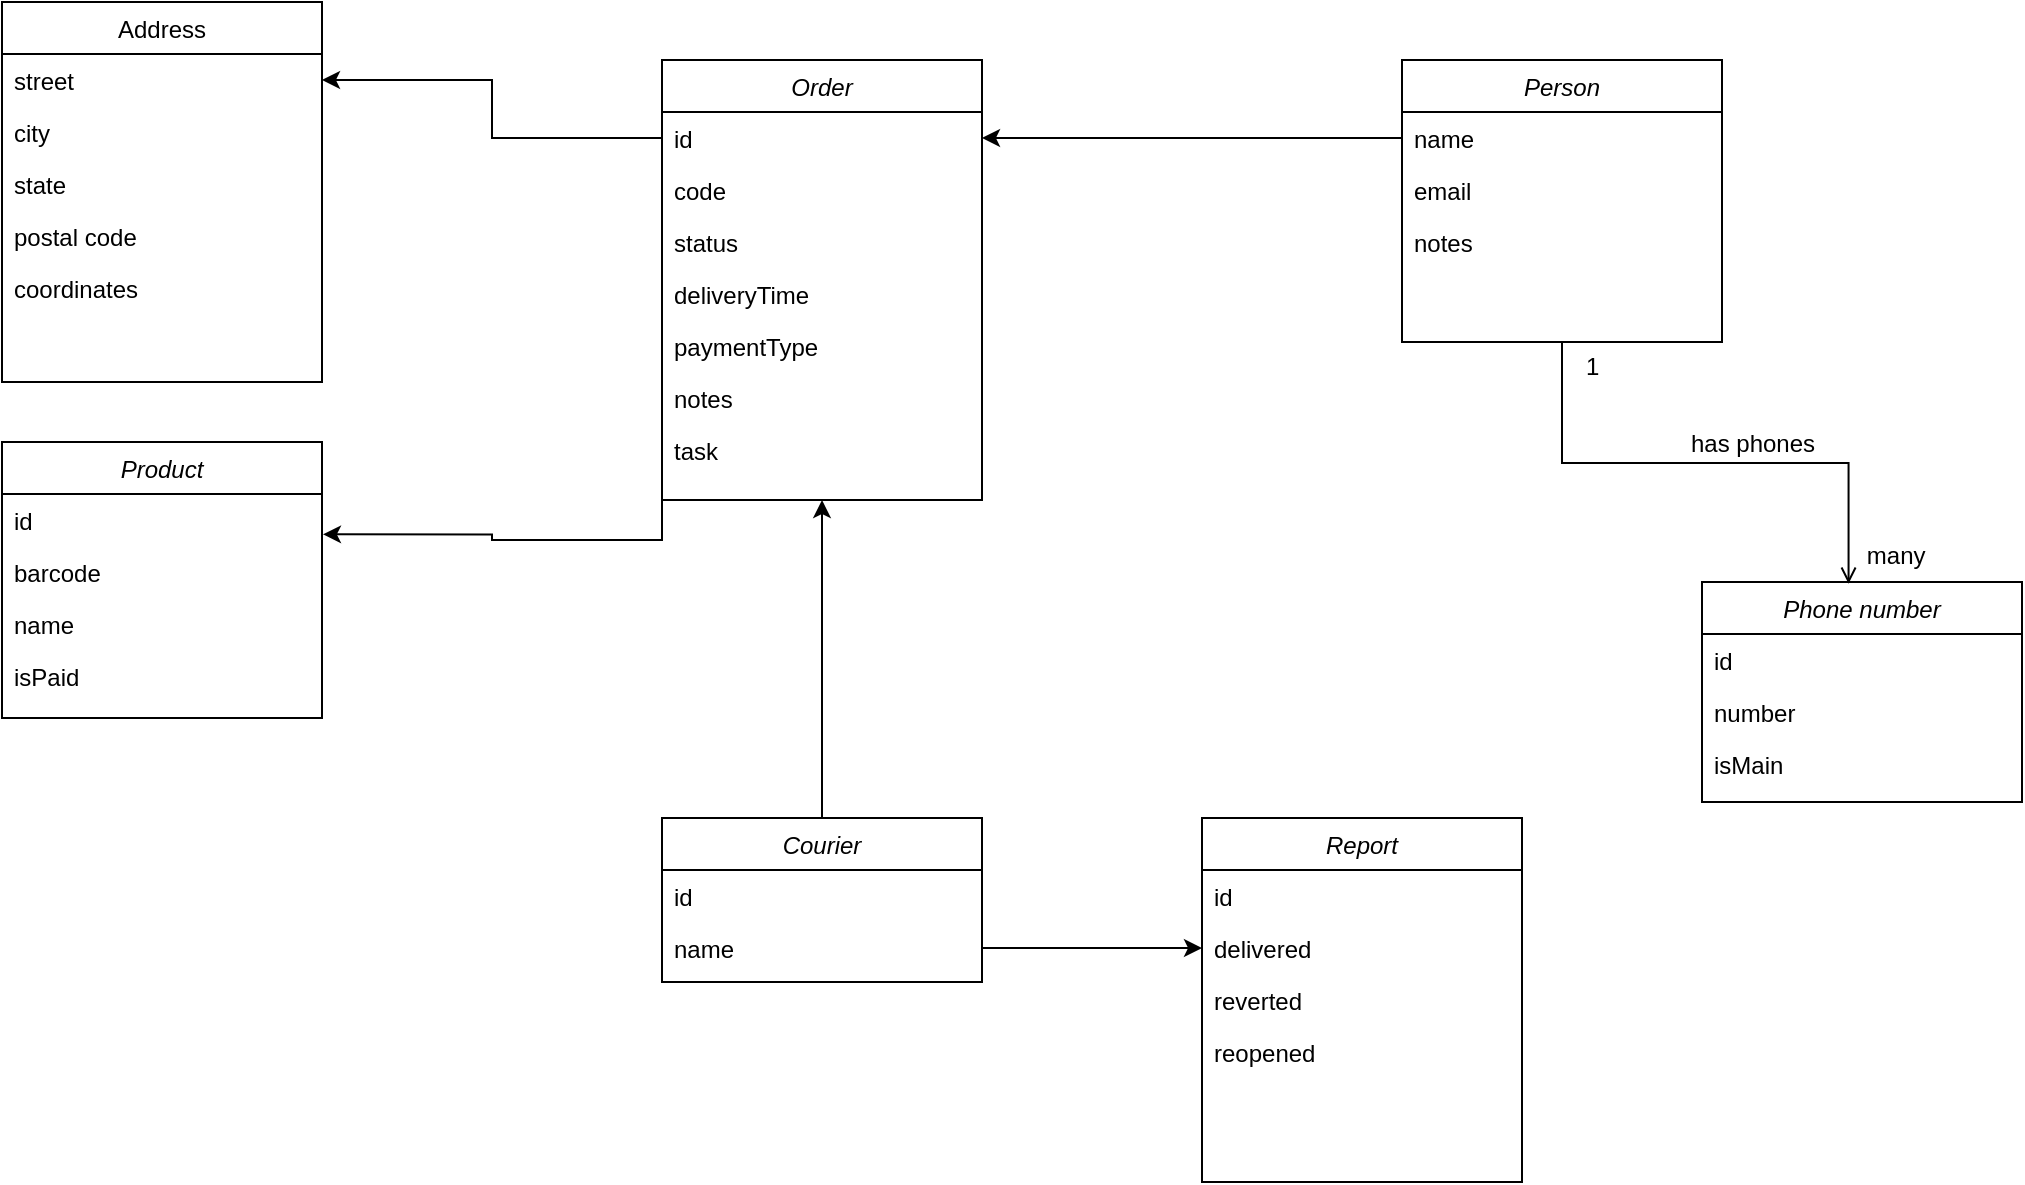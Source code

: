 <mxfile version="21.2.9" type="github">
  <diagram id="C5RBs43oDa-KdzZeNtuy" name="Page-1">
    <mxGraphModel dx="2261" dy="796" grid="1" gridSize="10" guides="1" tooltips="1" connect="1" arrows="1" fold="1" page="1" pageScale="1" pageWidth="827" pageHeight="1169" math="0" shadow="0">
      <root>
        <mxCell id="WIyWlLk6GJQsqaUBKTNV-0" />
        <mxCell id="WIyWlLk6GJQsqaUBKTNV-1" parent="WIyWlLk6GJQsqaUBKTNV-0" />
        <mxCell id="zkfFHV4jXpPFQw0GAbJ--0" value="Person" style="swimlane;fontStyle=2;align=center;verticalAlign=top;childLayout=stackLayout;horizontal=1;startSize=26;horizontalStack=0;resizeParent=1;resizeLast=0;collapsible=1;marginBottom=0;rounded=0;shadow=0;strokeWidth=1;" parent="WIyWlLk6GJQsqaUBKTNV-1" vertex="1">
          <mxGeometry x="370" y="79" width="160" height="141" as="geometry">
            <mxRectangle x="230" y="140" width="160" height="26" as="alternateBounds" />
          </mxGeometry>
        </mxCell>
        <mxCell id="zkfFHV4jXpPFQw0GAbJ--1" value="name" style="text;align=left;verticalAlign=top;spacingLeft=4;spacingRight=4;overflow=hidden;rotatable=0;points=[[0,0.5],[1,0.5]];portConstraint=eastwest;" parent="zkfFHV4jXpPFQw0GAbJ--0" vertex="1">
          <mxGeometry y="26" width="160" height="26" as="geometry" />
        </mxCell>
        <mxCell id="zkfFHV4jXpPFQw0GAbJ--3" value="email" style="text;align=left;verticalAlign=top;spacingLeft=4;spacingRight=4;overflow=hidden;rotatable=0;points=[[0,0.5],[1,0.5]];portConstraint=eastwest;rounded=0;shadow=0;html=0;" parent="zkfFHV4jXpPFQw0GAbJ--0" vertex="1">
          <mxGeometry y="52" width="160" height="26" as="geometry" />
        </mxCell>
        <mxCell id="oL3sNxmgREbvK8Y3YSuk-52" value="notes" style="text;align=left;verticalAlign=top;spacingLeft=4;spacingRight=4;overflow=hidden;rotatable=0;points=[[0,0.5],[1,0.5]];portConstraint=eastwest;rounded=0;shadow=0;html=0;" vertex="1" parent="zkfFHV4jXpPFQw0GAbJ--0">
          <mxGeometry y="78" width="160" height="26" as="geometry" />
        </mxCell>
        <mxCell id="zkfFHV4jXpPFQw0GAbJ--17" value="Address" style="swimlane;fontStyle=0;align=center;verticalAlign=top;childLayout=stackLayout;horizontal=1;startSize=26;horizontalStack=0;resizeParent=1;resizeLast=0;collapsible=1;marginBottom=0;rounded=0;shadow=0;strokeWidth=1;" parent="WIyWlLk6GJQsqaUBKTNV-1" vertex="1">
          <mxGeometry x="-330" y="50" width="160" height="190" as="geometry">
            <mxRectangle x="550" y="140" width="160" height="26" as="alternateBounds" />
          </mxGeometry>
        </mxCell>
        <mxCell id="zkfFHV4jXpPFQw0GAbJ--18" value="street" style="text;align=left;verticalAlign=top;spacingLeft=4;spacingRight=4;overflow=hidden;rotatable=0;points=[[0,0.5],[1,0.5]];portConstraint=eastwest;" parent="zkfFHV4jXpPFQw0GAbJ--17" vertex="1">
          <mxGeometry y="26" width="160" height="26" as="geometry" />
        </mxCell>
        <mxCell id="zkfFHV4jXpPFQw0GAbJ--19" value="city" style="text;align=left;verticalAlign=top;spacingLeft=4;spacingRight=4;overflow=hidden;rotatable=0;points=[[0,0.5],[1,0.5]];portConstraint=eastwest;rounded=0;shadow=0;html=0;" parent="zkfFHV4jXpPFQw0GAbJ--17" vertex="1">
          <mxGeometry y="52" width="160" height="26" as="geometry" />
        </mxCell>
        <mxCell id="zkfFHV4jXpPFQw0GAbJ--20" value="state" style="text;align=left;verticalAlign=top;spacingLeft=4;spacingRight=4;overflow=hidden;rotatable=0;points=[[0,0.5],[1,0.5]];portConstraint=eastwest;rounded=0;shadow=0;html=0;" parent="zkfFHV4jXpPFQw0GAbJ--17" vertex="1">
          <mxGeometry y="78" width="160" height="26" as="geometry" />
        </mxCell>
        <mxCell id="zkfFHV4jXpPFQw0GAbJ--21" value="postal code" style="text;align=left;verticalAlign=top;spacingLeft=4;spacingRight=4;overflow=hidden;rotatable=0;points=[[0,0.5],[1,0.5]];portConstraint=eastwest;rounded=0;shadow=0;html=0;" parent="zkfFHV4jXpPFQw0GAbJ--17" vertex="1">
          <mxGeometry y="104" width="160" height="26" as="geometry" />
        </mxCell>
        <mxCell id="oL3sNxmgREbvK8Y3YSuk-24" value="coordinates" style="text;align=left;verticalAlign=top;spacingLeft=4;spacingRight=4;overflow=hidden;rotatable=0;points=[[0,0.5],[1,0.5]];portConstraint=eastwest;rounded=0;shadow=0;html=0;" vertex="1" parent="zkfFHV4jXpPFQw0GAbJ--17">
          <mxGeometry y="130" width="160" height="26" as="geometry" />
        </mxCell>
        <mxCell id="oL3sNxmgREbvK8Y3YSuk-45" style="edgeStyle=orthogonalEdgeStyle;rounded=0;orthogonalLoop=1;jettySize=auto;html=1;exitX=0;exitY=1;exitDx=0;exitDy=0;entryX=1.003;entryY=0.776;entryDx=0;entryDy=0;entryPerimeter=0;" edge="1" parent="WIyWlLk6GJQsqaUBKTNV-1" source="oL3sNxmgREbvK8Y3YSuk-1" target="oL3sNxmgREbvK8Y3YSuk-39">
          <mxGeometry relative="1" as="geometry" />
        </mxCell>
        <mxCell id="oL3sNxmgREbvK8Y3YSuk-1" value="Order" style="swimlane;fontStyle=2;align=center;verticalAlign=top;childLayout=stackLayout;horizontal=1;startSize=26;horizontalStack=0;resizeParent=1;resizeLast=0;collapsible=1;marginBottom=0;rounded=0;shadow=0;strokeWidth=1;" vertex="1" parent="WIyWlLk6GJQsqaUBKTNV-1">
          <mxGeometry y="79" width="160" height="220" as="geometry">
            <mxRectangle x="230" y="140" width="160" height="26" as="alternateBounds" />
          </mxGeometry>
        </mxCell>
        <mxCell id="oL3sNxmgREbvK8Y3YSuk-2" value="id" style="text;align=left;verticalAlign=top;spacingLeft=4;spacingRight=4;overflow=hidden;rotatable=0;points=[[0,0.5],[1,0.5]];portConstraint=eastwest;" vertex="1" parent="oL3sNxmgREbvK8Y3YSuk-1">
          <mxGeometry y="26" width="160" height="26" as="geometry" />
        </mxCell>
        <mxCell id="oL3sNxmgREbvK8Y3YSuk-4" value="code" style="text;align=left;verticalAlign=top;spacingLeft=4;spacingRight=4;overflow=hidden;rotatable=0;points=[[0,0.5],[1,0.5]];portConstraint=eastwest;rounded=0;shadow=0;html=0;" vertex="1" parent="oL3sNxmgREbvK8Y3YSuk-1">
          <mxGeometry y="52" width="160" height="26" as="geometry" />
        </mxCell>
        <mxCell id="oL3sNxmgREbvK8Y3YSuk-22" value="status" style="text;align=left;verticalAlign=top;spacingLeft=4;spacingRight=4;overflow=hidden;rotatable=0;points=[[0,0.5],[1,0.5]];portConstraint=eastwest;rounded=0;shadow=0;html=0;" vertex="1" parent="oL3sNxmgREbvK8Y3YSuk-1">
          <mxGeometry y="78" width="160" height="26" as="geometry" />
        </mxCell>
        <mxCell id="oL3sNxmgREbvK8Y3YSuk-23" value="deliveryTime" style="text;align=left;verticalAlign=top;spacingLeft=4;spacingRight=4;overflow=hidden;rotatable=0;points=[[0,0.5],[1,0.5]];portConstraint=eastwest;rounded=0;shadow=0;html=0;" vertex="1" parent="oL3sNxmgREbvK8Y3YSuk-1">
          <mxGeometry y="104" width="160" height="26" as="geometry" />
        </mxCell>
        <mxCell id="oL3sNxmgREbvK8Y3YSuk-35" value="paymentType" style="text;align=left;verticalAlign=top;spacingLeft=4;spacingRight=4;overflow=hidden;rotatable=0;points=[[0,0.5],[1,0.5]];portConstraint=eastwest;rounded=0;shadow=0;html=0;" vertex="1" parent="oL3sNxmgREbvK8Y3YSuk-1">
          <mxGeometry y="130" width="160" height="26" as="geometry" />
        </mxCell>
        <mxCell id="oL3sNxmgREbvK8Y3YSuk-51" value="notes" style="text;align=left;verticalAlign=top;spacingLeft=4;spacingRight=4;overflow=hidden;rotatable=0;points=[[0,0.5],[1,0.5]];portConstraint=eastwest;rounded=0;shadow=0;html=0;" vertex="1" parent="oL3sNxmgREbvK8Y3YSuk-1">
          <mxGeometry y="156" width="160" height="26" as="geometry" />
        </mxCell>
        <mxCell id="oL3sNxmgREbvK8Y3YSuk-53" value="task" style="text;align=left;verticalAlign=top;spacingLeft=4;spacingRight=4;overflow=hidden;rotatable=0;points=[[0,0.5],[1,0.5]];portConstraint=eastwest;rounded=0;shadow=0;html=0;" vertex="1" parent="oL3sNxmgREbvK8Y3YSuk-1">
          <mxGeometry y="182" width="160" height="26" as="geometry" />
        </mxCell>
        <mxCell id="oL3sNxmgREbvK8Y3YSuk-9" value="Phone number" style="swimlane;fontStyle=2;align=center;verticalAlign=top;childLayout=stackLayout;horizontal=1;startSize=26;horizontalStack=0;resizeParent=1;resizeLast=0;collapsible=1;marginBottom=0;rounded=0;shadow=0;strokeWidth=1;" vertex="1" parent="WIyWlLk6GJQsqaUBKTNV-1">
          <mxGeometry x="520" y="340" width="160" height="110" as="geometry">
            <mxRectangle x="230" y="140" width="160" height="26" as="alternateBounds" />
          </mxGeometry>
        </mxCell>
        <mxCell id="oL3sNxmgREbvK8Y3YSuk-10" value="id" style="text;align=left;verticalAlign=top;spacingLeft=4;spacingRight=4;overflow=hidden;rotatable=0;points=[[0,0.5],[1,0.5]];portConstraint=eastwest;" vertex="1" parent="oL3sNxmgREbvK8Y3YSuk-9">
          <mxGeometry y="26" width="160" height="26" as="geometry" />
        </mxCell>
        <mxCell id="oL3sNxmgREbvK8Y3YSuk-11" value="number" style="text;align=left;verticalAlign=top;spacingLeft=4;spacingRight=4;overflow=hidden;rotatable=0;points=[[0,0.5],[1,0.5]];portConstraint=eastwest;rounded=0;shadow=0;html=0;" vertex="1" parent="oL3sNxmgREbvK8Y3YSuk-9">
          <mxGeometry y="52" width="160" height="26" as="geometry" />
        </mxCell>
        <mxCell id="oL3sNxmgREbvK8Y3YSuk-12" value="isMain" style="text;align=left;verticalAlign=top;spacingLeft=4;spacingRight=4;overflow=hidden;rotatable=0;points=[[0,0.5],[1,0.5]];portConstraint=eastwest;rounded=0;shadow=0;html=0;" vertex="1" parent="oL3sNxmgREbvK8Y3YSuk-9">
          <mxGeometry y="78" width="160" height="26" as="geometry" />
        </mxCell>
        <mxCell id="oL3sNxmgREbvK8Y3YSuk-15" value="" style="endArrow=open;shadow=0;strokeWidth=1;rounded=0;endFill=1;edgeStyle=elbowEdgeStyle;elbow=vertical;entryX=0.458;entryY=0.008;entryDx=0;entryDy=0;entryPerimeter=0;exitX=0.5;exitY=1;exitDx=0;exitDy=0;" edge="1" parent="WIyWlLk6GJQsqaUBKTNV-1" source="zkfFHV4jXpPFQw0GAbJ--0" target="oL3sNxmgREbvK8Y3YSuk-9">
          <mxGeometry x="0.5" y="41" relative="1" as="geometry">
            <mxPoint x="446" y="180" as="sourcePoint" />
            <mxPoint x="330" y="220" as="targetPoint" />
            <mxPoint x="-40" y="32" as="offset" />
            <Array as="points" />
          </mxGeometry>
        </mxCell>
        <mxCell id="oL3sNxmgREbvK8Y3YSuk-16" value="1" style="resizable=0;align=left;verticalAlign=bottom;labelBackgroundColor=none;fontSize=12;" connectable="0" vertex="1" parent="oL3sNxmgREbvK8Y3YSuk-15">
          <mxGeometry x="-1" relative="1" as="geometry">
            <mxPoint x="10" y="21" as="offset" />
          </mxGeometry>
        </mxCell>
        <mxCell id="oL3sNxmgREbvK8Y3YSuk-17" value="many" style="resizable=0;align=right;verticalAlign=bottom;labelBackgroundColor=none;fontSize=12;" connectable="0" vertex="1" parent="oL3sNxmgREbvK8Y3YSuk-15">
          <mxGeometry x="1" relative="1" as="geometry">
            <mxPoint x="40" y="-5" as="offset" />
          </mxGeometry>
        </mxCell>
        <mxCell id="oL3sNxmgREbvK8Y3YSuk-18" value="has phones" style="text;html=1;resizable=0;points=[];;align=center;verticalAlign=middle;labelBackgroundColor=none;rounded=0;shadow=0;strokeWidth=1;fontSize=12;" vertex="1" connectable="0" parent="oL3sNxmgREbvK8Y3YSuk-15">
          <mxGeometry x="0.5" y="49" relative="1" as="geometry">
            <mxPoint x="-43" y="39" as="offset" />
          </mxGeometry>
        </mxCell>
        <mxCell id="oL3sNxmgREbvK8Y3YSuk-46" style="edgeStyle=orthogonalEdgeStyle;rounded=0;orthogonalLoop=1;jettySize=auto;html=1;exitX=0.5;exitY=0;exitDx=0;exitDy=0;entryX=0.5;entryY=1;entryDx=0;entryDy=0;" edge="1" parent="WIyWlLk6GJQsqaUBKTNV-1" source="oL3sNxmgREbvK8Y3YSuk-25" target="oL3sNxmgREbvK8Y3YSuk-1">
          <mxGeometry relative="1" as="geometry">
            <mxPoint x="60" y="270" as="targetPoint" />
          </mxGeometry>
        </mxCell>
        <mxCell id="oL3sNxmgREbvK8Y3YSuk-25" value="Courier" style="swimlane;fontStyle=2;align=center;verticalAlign=top;childLayout=stackLayout;horizontal=1;startSize=26;horizontalStack=0;resizeParent=1;resizeLast=0;collapsible=1;marginBottom=0;rounded=0;shadow=0;strokeWidth=1;" vertex="1" parent="WIyWlLk6GJQsqaUBKTNV-1">
          <mxGeometry y="458" width="160" height="82" as="geometry">
            <mxRectangle x="230" y="140" width="160" height="26" as="alternateBounds" />
          </mxGeometry>
        </mxCell>
        <mxCell id="oL3sNxmgREbvK8Y3YSuk-26" value="id" style="text;align=left;verticalAlign=top;spacingLeft=4;spacingRight=4;overflow=hidden;rotatable=0;points=[[0,0.5],[1,0.5]];portConstraint=eastwest;" vertex="1" parent="oL3sNxmgREbvK8Y3YSuk-25">
          <mxGeometry y="26" width="160" height="26" as="geometry" />
        </mxCell>
        <mxCell id="oL3sNxmgREbvK8Y3YSuk-27" value="name" style="text;align=left;verticalAlign=top;spacingLeft=4;spacingRight=4;overflow=hidden;rotatable=0;points=[[0,0.5],[1,0.5]];portConstraint=eastwest;rounded=0;shadow=0;html=0;" vertex="1" parent="oL3sNxmgREbvK8Y3YSuk-25">
          <mxGeometry y="52" width="160" height="26" as="geometry" />
        </mxCell>
        <mxCell id="oL3sNxmgREbvK8Y3YSuk-30" value="Report" style="swimlane;fontStyle=2;align=center;verticalAlign=top;childLayout=stackLayout;horizontal=1;startSize=26;horizontalStack=0;resizeParent=1;resizeLast=0;collapsible=1;marginBottom=0;rounded=0;shadow=0;strokeWidth=1;" vertex="1" parent="WIyWlLk6GJQsqaUBKTNV-1">
          <mxGeometry x="270" y="458" width="160" height="182" as="geometry">
            <mxRectangle x="230" y="140" width="160" height="26" as="alternateBounds" />
          </mxGeometry>
        </mxCell>
        <mxCell id="oL3sNxmgREbvK8Y3YSuk-31" value="id" style="text;align=left;verticalAlign=top;spacingLeft=4;spacingRight=4;overflow=hidden;rotatable=0;points=[[0,0.5],[1,0.5]];portConstraint=eastwest;" vertex="1" parent="oL3sNxmgREbvK8Y3YSuk-30">
          <mxGeometry y="26" width="160" height="26" as="geometry" />
        </mxCell>
        <mxCell id="oL3sNxmgREbvK8Y3YSuk-32" value="delivered" style="text;align=left;verticalAlign=top;spacingLeft=4;spacingRight=4;overflow=hidden;rotatable=0;points=[[0,0.5],[1,0.5]];portConstraint=eastwest;rounded=0;shadow=0;html=0;" vertex="1" parent="oL3sNxmgREbvK8Y3YSuk-30">
          <mxGeometry y="52" width="160" height="26" as="geometry" />
        </mxCell>
        <mxCell id="oL3sNxmgREbvK8Y3YSuk-33" value="reverted" style="text;align=left;verticalAlign=top;spacingLeft=4;spacingRight=4;overflow=hidden;rotatable=0;points=[[0,0.5],[1,0.5]];portConstraint=eastwest;rounded=0;shadow=0;html=0;" vertex="1" parent="oL3sNxmgREbvK8Y3YSuk-30">
          <mxGeometry y="78" width="160" height="26" as="geometry" />
        </mxCell>
        <mxCell id="oL3sNxmgREbvK8Y3YSuk-34" value="reopened" style="text;align=left;verticalAlign=top;spacingLeft=4;spacingRight=4;overflow=hidden;rotatable=0;points=[[0,0.5],[1,0.5]];portConstraint=eastwest;rounded=0;shadow=0;html=0;" vertex="1" parent="oL3sNxmgREbvK8Y3YSuk-30">
          <mxGeometry y="104" width="160" height="26" as="geometry" />
        </mxCell>
        <mxCell id="oL3sNxmgREbvK8Y3YSuk-36" style="edgeStyle=orthogonalEdgeStyle;rounded=0;orthogonalLoop=1;jettySize=auto;html=1;exitX=0;exitY=0.5;exitDx=0;exitDy=0;" edge="1" parent="WIyWlLk6GJQsqaUBKTNV-1" source="oL3sNxmgREbvK8Y3YSuk-2" target="zkfFHV4jXpPFQw0GAbJ--18">
          <mxGeometry relative="1" as="geometry" />
        </mxCell>
        <mxCell id="oL3sNxmgREbvK8Y3YSuk-37" style="edgeStyle=orthogonalEdgeStyle;rounded=0;orthogonalLoop=1;jettySize=auto;html=1;exitX=0;exitY=0.5;exitDx=0;exitDy=0;entryX=1;entryY=0.5;entryDx=0;entryDy=0;" edge="1" parent="WIyWlLk6GJQsqaUBKTNV-1" source="zkfFHV4jXpPFQw0GAbJ--1" target="oL3sNxmgREbvK8Y3YSuk-2">
          <mxGeometry relative="1" as="geometry" />
        </mxCell>
        <mxCell id="oL3sNxmgREbvK8Y3YSuk-38" value="Product" style="swimlane;fontStyle=2;align=center;verticalAlign=top;childLayout=stackLayout;horizontal=1;startSize=26;horizontalStack=0;resizeParent=1;resizeLast=0;collapsible=1;marginBottom=0;rounded=0;shadow=0;strokeWidth=1;" vertex="1" parent="WIyWlLk6GJQsqaUBKTNV-1">
          <mxGeometry x="-330" y="270" width="160" height="138" as="geometry">
            <mxRectangle x="230" y="140" width="160" height="26" as="alternateBounds" />
          </mxGeometry>
        </mxCell>
        <mxCell id="oL3sNxmgREbvK8Y3YSuk-39" value="id" style="text;align=left;verticalAlign=top;spacingLeft=4;spacingRight=4;overflow=hidden;rotatable=0;points=[[0,0.5],[1,0.5]];portConstraint=eastwest;" vertex="1" parent="oL3sNxmgREbvK8Y3YSuk-38">
          <mxGeometry y="26" width="160" height="26" as="geometry" />
        </mxCell>
        <mxCell id="oL3sNxmgREbvK8Y3YSuk-40" value="barcode" style="text;align=left;verticalAlign=top;spacingLeft=4;spacingRight=4;overflow=hidden;rotatable=0;points=[[0,0.5],[1,0.5]];portConstraint=eastwest;rounded=0;shadow=0;html=0;" vertex="1" parent="oL3sNxmgREbvK8Y3YSuk-38">
          <mxGeometry y="52" width="160" height="26" as="geometry" />
        </mxCell>
        <mxCell id="oL3sNxmgREbvK8Y3YSuk-41" value="name" style="text;align=left;verticalAlign=top;spacingLeft=4;spacingRight=4;overflow=hidden;rotatable=0;points=[[0,0.5],[1,0.5]];portConstraint=eastwest;rounded=0;shadow=0;html=0;" vertex="1" parent="oL3sNxmgREbvK8Y3YSuk-38">
          <mxGeometry y="78" width="160" height="26" as="geometry" />
        </mxCell>
        <mxCell id="oL3sNxmgREbvK8Y3YSuk-43" value="isPaid" style="text;align=left;verticalAlign=top;spacingLeft=4;spacingRight=4;overflow=hidden;rotatable=0;points=[[0,0.5],[1,0.5]];portConstraint=eastwest;rounded=0;shadow=0;html=0;" vertex="1" parent="oL3sNxmgREbvK8Y3YSuk-38">
          <mxGeometry y="104" width="160" height="26" as="geometry" />
        </mxCell>
        <mxCell id="oL3sNxmgREbvK8Y3YSuk-47" style="edgeStyle=orthogonalEdgeStyle;rounded=0;orthogonalLoop=1;jettySize=auto;html=1;exitX=1;exitY=0.5;exitDx=0;exitDy=0;entryX=0;entryY=0.5;entryDx=0;entryDy=0;" edge="1" parent="WIyWlLk6GJQsqaUBKTNV-1" source="oL3sNxmgREbvK8Y3YSuk-27" target="oL3sNxmgREbvK8Y3YSuk-32">
          <mxGeometry relative="1" as="geometry" />
        </mxCell>
      </root>
    </mxGraphModel>
  </diagram>
</mxfile>

